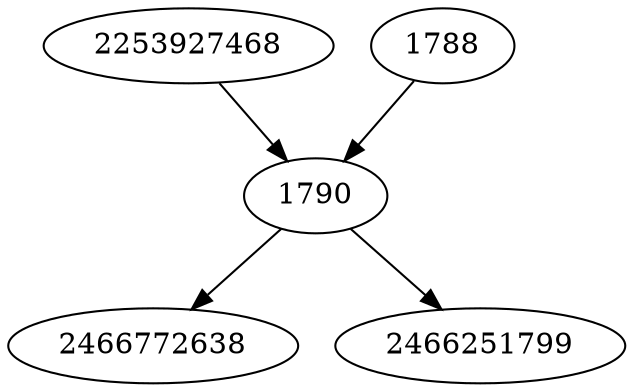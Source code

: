 strict digraph  {
2466772638;
2253927468;
2466251799;
1788;
1790;
2253927468 -> 1790;
1788 -> 1790;
1790 -> 2466251799;
1790 -> 2466772638;
}
